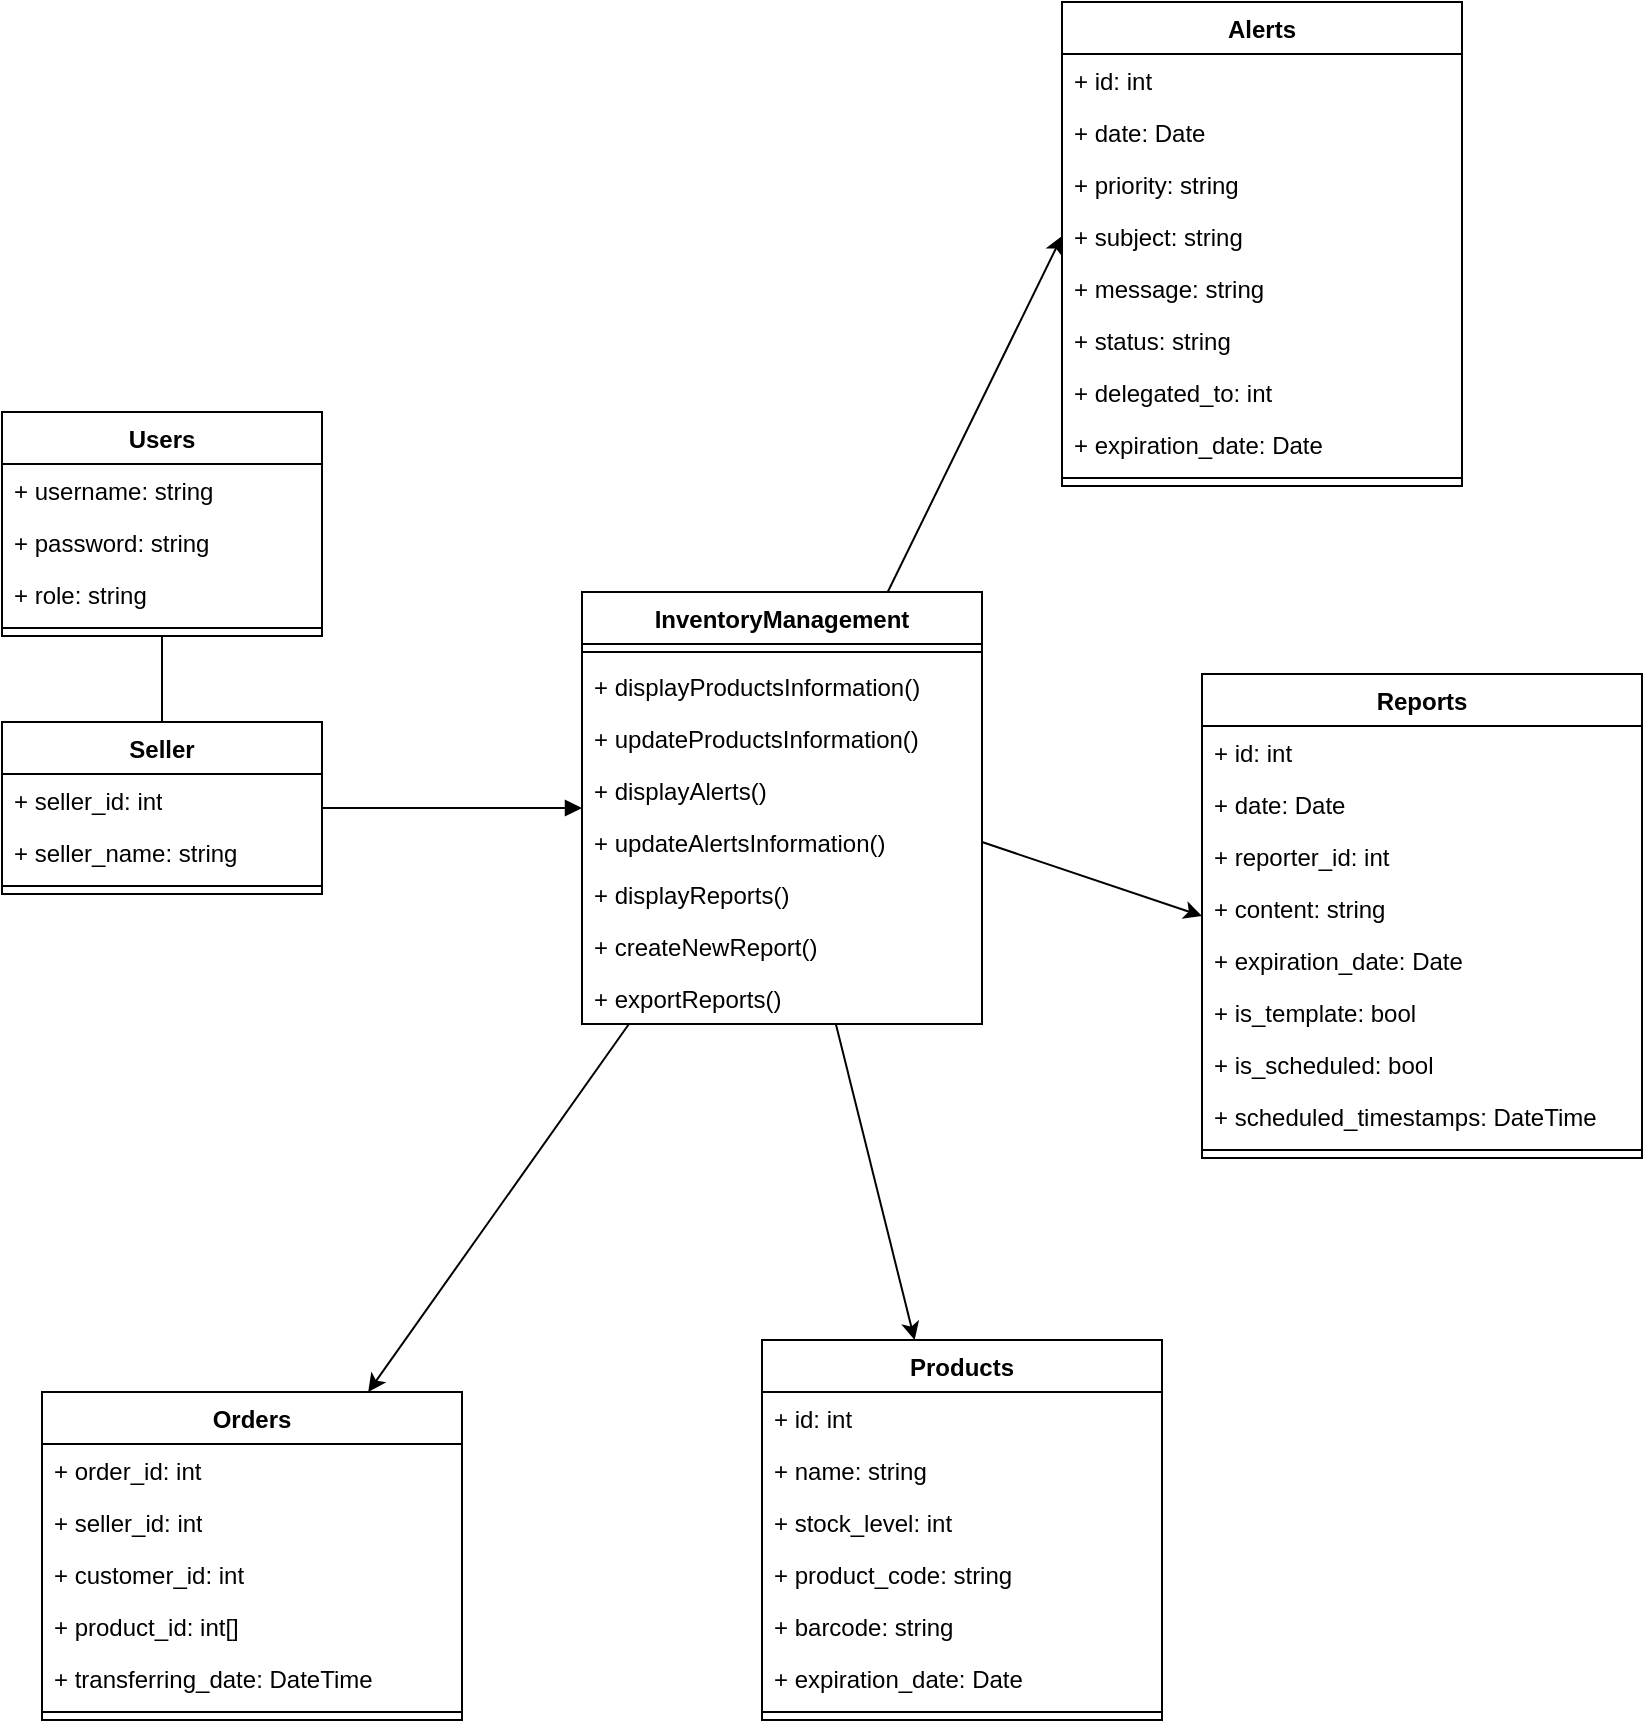 <mxfile version="24.1.0" type="device">
  <diagram name="Page-1" id="2YBvvXClWsGukQMizWep">
    <mxGraphModel dx="1500" dy="911" grid="1" gridSize="10" guides="1" tooltips="1" connect="1" arrows="1" fold="1" page="1" pageScale="1" pageWidth="850" pageHeight="1100" math="0" shadow="0">
      <root>
        <mxCell id="0" />
        <mxCell id="1" parent="0" />
        <mxCell id="BFbPtFDy3DAP1t6FBLA9-12" value="" style="edgeStyle=orthogonalEdgeStyle;rounded=0;orthogonalLoop=1;jettySize=auto;html=1;endArrow=none;endFill=0;" parent="1" source="BFbPtFDy3DAP1t6FBLA9-1" target="BFbPtFDy3DAP1t6FBLA9-7" edge="1">
          <mxGeometry relative="1" as="geometry" />
        </mxCell>
        <mxCell id="BFbPtFDy3DAP1t6FBLA9-1" value="Users" style="swimlane;fontStyle=1;align=center;verticalAlign=top;childLayout=stackLayout;horizontal=1;startSize=26;horizontalStack=0;resizeParent=1;resizeParentMax=0;resizeLast=0;collapsible=1;marginBottom=0;whiteSpace=wrap;html=1;" parent="1" vertex="1">
          <mxGeometry x="20" y="350" width="160" height="112" as="geometry" />
        </mxCell>
        <mxCell id="BFbPtFDy3DAP1t6FBLA9-2" value="+ username: string" style="text;strokeColor=none;fillColor=none;align=left;verticalAlign=top;spacingLeft=4;spacingRight=4;overflow=hidden;rotatable=0;points=[[0,0.5],[1,0.5]];portConstraint=eastwest;whiteSpace=wrap;html=1;" parent="BFbPtFDy3DAP1t6FBLA9-1" vertex="1">
          <mxGeometry y="26" width="160" height="26" as="geometry" />
        </mxCell>
        <mxCell id="BFbPtFDy3DAP1t6FBLA9-5" value="+ password: string" style="text;strokeColor=none;fillColor=none;align=left;verticalAlign=top;spacingLeft=4;spacingRight=4;overflow=hidden;rotatable=0;points=[[0,0.5],[1,0.5]];portConstraint=eastwest;whiteSpace=wrap;html=1;" parent="BFbPtFDy3DAP1t6FBLA9-1" vertex="1">
          <mxGeometry y="52" width="160" height="26" as="geometry" />
        </mxCell>
        <mxCell id="BFbPtFDy3DAP1t6FBLA9-6" value="+ role: string" style="text;strokeColor=none;fillColor=none;align=left;verticalAlign=top;spacingLeft=4;spacingRight=4;overflow=hidden;rotatable=0;points=[[0,0.5],[1,0.5]];portConstraint=eastwest;whiteSpace=wrap;html=1;" parent="BFbPtFDy3DAP1t6FBLA9-1" vertex="1">
          <mxGeometry y="78" width="160" height="26" as="geometry" />
        </mxCell>
        <mxCell id="BFbPtFDy3DAP1t6FBLA9-3" value="" style="line;strokeWidth=1;fillColor=none;align=left;verticalAlign=middle;spacingTop=-1;spacingLeft=3;spacingRight=3;rotatable=0;labelPosition=right;points=[];portConstraint=eastwest;strokeColor=inherit;" parent="BFbPtFDy3DAP1t6FBLA9-1" vertex="1">
          <mxGeometry y="104" width="160" height="8" as="geometry" />
        </mxCell>
        <mxCell id="BFbPtFDy3DAP1t6FBLA9-18" value="" style="edgeStyle=orthogonalEdgeStyle;rounded=0;orthogonalLoop=1;jettySize=auto;html=1;endArrow=block;endFill=1;" parent="1" source="BFbPtFDy3DAP1t6FBLA9-7" target="BFbPtFDy3DAP1t6FBLA9-14" edge="1">
          <mxGeometry relative="1" as="geometry" />
        </mxCell>
        <mxCell id="BFbPtFDy3DAP1t6FBLA9-7" value="Seller" style="swimlane;fontStyle=1;align=center;verticalAlign=top;childLayout=stackLayout;horizontal=1;startSize=26;horizontalStack=0;resizeParent=1;resizeParentMax=0;resizeLast=0;collapsible=1;marginBottom=0;whiteSpace=wrap;html=1;" parent="1" vertex="1">
          <mxGeometry x="20" y="505" width="160" height="86" as="geometry" />
        </mxCell>
        <mxCell id="BFbPtFDy3DAP1t6FBLA9-8" value="+ seller_id: int&lt;div&gt;&lt;br&gt;&lt;/div&gt;" style="text;strokeColor=none;fillColor=none;align=left;verticalAlign=top;spacingLeft=4;spacingRight=4;overflow=hidden;rotatable=0;points=[[0,0.5],[1,0.5]];portConstraint=eastwest;whiteSpace=wrap;html=1;" parent="BFbPtFDy3DAP1t6FBLA9-7" vertex="1">
          <mxGeometry y="26" width="160" height="26" as="geometry" />
        </mxCell>
        <mxCell id="BFbPtFDy3DAP1t6FBLA9-13" value="+ seller_name: string" style="text;strokeColor=none;fillColor=none;align=left;verticalAlign=top;spacingLeft=4;spacingRight=4;overflow=hidden;rotatable=0;points=[[0,0.5],[1,0.5]];portConstraint=eastwest;whiteSpace=wrap;html=1;" parent="BFbPtFDy3DAP1t6FBLA9-7" vertex="1">
          <mxGeometry y="52" width="160" height="26" as="geometry" />
        </mxCell>
        <mxCell id="BFbPtFDy3DAP1t6FBLA9-11" value="" style="line;strokeWidth=1;fillColor=none;align=left;verticalAlign=middle;spacingTop=-1;spacingLeft=3;spacingRight=3;rotatable=0;labelPosition=right;points=[];portConstraint=eastwest;strokeColor=inherit;" parent="BFbPtFDy3DAP1t6FBLA9-7" vertex="1">
          <mxGeometry y="78" width="160" height="8" as="geometry" />
        </mxCell>
        <mxCell id="BFbPtFDy3DAP1t6FBLA9-36" value="" style="rounded=0;orthogonalLoop=1;jettySize=auto;html=1;" parent="1" source="BFbPtFDy3DAP1t6FBLA9-14" target="BFbPtFDy3DAP1t6FBLA9-27" edge="1">
          <mxGeometry relative="1" as="geometry" />
        </mxCell>
        <mxCell id="BFbPtFDy3DAP1t6FBLA9-66" style="rounded=0;orthogonalLoop=1;jettySize=auto;html=1;entryX=0;entryY=0.5;entryDx=0;entryDy=0;" parent="1" source="BFbPtFDy3DAP1t6FBLA9-14" target="BFbPtFDy3DAP1t6FBLA9-63" edge="1">
          <mxGeometry relative="1" as="geometry" />
        </mxCell>
        <mxCell id="fMO6jNadKRLj9puzMiJs-14" style="rounded=0;orthogonalLoop=1;jettySize=auto;html=1;" edge="1" parent="1" source="BFbPtFDy3DAP1t6FBLA9-14" target="fMO6jNadKRLj9puzMiJs-4">
          <mxGeometry relative="1" as="geometry" />
        </mxCell>
        <mxCell id="BFbPtFDy3DAP1t6FBLA9-14" value="InventoryManagement" style="swimlane;fontStyle=1;align=center;verticalAlign=top;childLayout=stackLayout;horizontal=1;startSize=26;horizontalStack=0;resizeParent=1;resizeParentMax=0;resizeLast=0;collapsible=1;marginBottom=0;whiteSpace=wrap;html=1;" parent="1" vertex="1">
          <mxGeometry x="310" y="440" width="200" height="216" as="geometry" />
        </mxCell>
        <mxCell id="BFbPtFDy3DAP1t6FBLA9-17" value="" style="line;strokeWidth=1;fillColor=none;align=left;verticalAlign=middle;spacingTop=-1;spacingLeft=3;spacingRight=3;rotatable=0;labelPosition=right;points=[];portConstraint=eastwest;strokeColor=inherit;" parent="BFbPtFDy3DAP1t6FBLA9-14" vertex="1">
          <mxGeometry y="26" width="200" height="8" as="geometry" />
        </mxCell>
        <mxCell id="BFbPtFDy3DAP1t6FBLA9-20" value="+ displayProductsInformation()" style="text;strokeColor=none;fillColor=none;align=left;verticalAlign=top;spacingLeft=4;spacingRight=4;overflow=hidden;rotatable=0;points=[[0,0.5],[1,0.5]];portConstraint=eastwest;whiteSpace=wrap;html=1;" parent="BFbPtFDy3DAP1t6FBLA9-14" vertex="1">
          <mxGeometry y="34" width="200" height="26" as="geometry" />
        </mxCell>
        <mxCell id="BFbPtFDy3DAP1t6FBLA9-21" value="+ updateProductsInformation()" style="text;strokeColor=none;fillColor=none;align=left;verticalAlign=top;spacingLeft=4;spacingRight=4;overflow=hidden;rotatable=0;points=[[0,0.5],[1,0.5]];portConstraint=eastwest;whiteSpace=wrap;html=1;" parent="BFbPtFDy3DAP1t6FBLA9-14" vertex="1">
          <mxGeometry y="60" width="200" height="26" as="geometry" />
        </mxCell>
        <mxCell id="BFbPtFDy3DAP1t6FBLA9-22" value="+ displayAlerts()" style="text;strokeColor=none;fillColor=none;align=left;verticalAlign=top;spacingLeft=4;spacingRight=4;overflow=hidden;rotatable=0;points=[[0,0.5],[1,0.5]];portConstraint=eastwest;whiteSpace=wrap;html=1;" parent="BFbPtFDy3DAP1t6FBLA9-14" vertex="1">
          <mxGeometry y="86" width="200" height="26" as="geometry" />
        </mxCell>
        <mxCell id="BFbPtFDy3DAP1t6FBLA9-23" value="+ updateAlertsInformation()&lt;div&gt;&lt;br&gt;&lt;/div&gt;" style="text;strokeColor=none;fillColor=none;align=left;verticalAlign=top;spacingLeft=4;spacingRight=4;overflow=hidden;rotatable=0;points=[[0,0.5],[1,0.5]];portConstraint=eastwest;whiteSpace=wrap;html=1;" parent="BFbPtFDy3DAP1t6FBLA9-14" vertex="1">
          <mxGeometry y="112" width="200" height="26" as="geometry" />
        </mxCell>
        <mxCell id="BFbPtFDy3DAP1t6FBLA9-24" value="+ displayReports()" style="text;strokeColor=none;fillColor=none;align=left;verticalAlign=top;spacingLeft=4;spacingRight=4;overflow=hidden;rotatable=0;points=[[0,0.5],[1,0.5]];portConstraint=eastwest;whiteSpace=wrap;html=1;" parent="BFbPtFDy3DAP1t6FBLA9-14" vertex="1">
          <mxGeometry y="138" width="200" height="26" as="geometry" />
        </mxCell>
        <mxCell id="BFbPtFDy3DAP1t6FBLA9-25" value="+ createNewReport()" style="text;strokeColor=none;fillColor=none;align=left;verticalAlign=top;spacingLeft=4;spacingRight=4;overflow=hidden;rotatable=0;points=[[0,0.5],[1,0.5]];portConstraint=eastwest;whiteSpace=wrap;html=1;" parent="BFbPtFDy3DAP1t6FBLA9-14" vertex="1">
          <mxGeometry y="164" width="200" height="26" as="geometry" />
        </mxCell>
        <mxCell id="BFbPtFDy3DAP1t6FBLA9-26" value="+ exportReports()" style="text;strokeColor=none;fillColor=none;align=left;verticalAlign=top;spacingLeft=4;spacingRight=4;overflow=hidden;rotatable=0;points=[[0,0.5],[1,0.5]];portConstraint=eastwest;whiteSpace=wrap;html=1;" parent="BFbPtFDy3DAP1t6FBLA9-14" vertex="1">
          <mxGeometry y="190" width="200" height="26" as="geometry" />
        </mxCell>
        <mxCell id="BFbPtFDy3DAP1t6FBLA9-27" value="Products" style="swimlane;fontStyle=1;align=center;verticalAlign=top;childLayout=stackLayout;horizontal=1;startSize=26;horizontalStack=0;resizeParent=1;resizeParentMax=0;resizeLast=0;collapsible=1;marginBottom=0;whiteSpace=wrap;html=1;" parent="1" vertex="1">
          <mxGeometry x="400" y="814" width="200" height="190" as="geometry" />
        </mxCell>
        <mxCell id="BFbPtFDy3DAP1t6FBLA9-37" value="+ id: int" style="text;strokeColor=none;fillColor=none;align=left;verticalAlign=top;spacingLeft=4;spacingRight=4;overflow=hidden;rotatable=0;points=[[0,0.5],[1,0.5]];portConstraint=eastwest;whiteSpace=wrap;html=1;" parent="BFbPtFDy3DAP1t6FBLA9-27" vertex="1">
          <mxGeometry y="26" width="200" height="26" as="geometry" />
        </mxCell>
        <mxCell id="BFbPtFDy3DAP1t6FBLA9-42" value="+ name: string" style="text;strokeColor=none;fillColor=none;align=left;verticalAlign=top;spacingLeft=4;spacingRight=4;overflow=hidden;rotatable=0;points=[[0,0.5],[1,0.5]];portConstraint=eastwest;whiteSpace=wrap;html=1;" parent="BFbPtFDy3DAP1t6FBLA9-27" vertex="1">
          <mxGeometry y="52" width="200" height="26" as="geometry" />
        </mxCell>
        <mxCell id="BFbPtFDy3DAP1t6FBLA9-43" value="+ stock_level: int" style="text;strokeColor=none;fillColor=none;align=left;verticalAlign=top;spacingLeft=4;spacingRight=4;overflow=hidden;rotatable=0;points=[[0,0.5],[1,0.5]];portConstraint=eastwest;whiteSpace=wrap;html=1;" parent="BFbPtFDy3DAP1t6FBLA9-27" vertex="1">
          <mxGeometry y="78" width="200" height="26" as="geometry" />
        </mxCell>
        <mxCell id="BFbPtFDy3DAP1t6FBLA9-41" value="+ product_code: string" style="text;strokeColor=none;fillColor=none;align=left;verticalAlign=top;spacingLeft=4;spacingRight=4;overflow=hidden;rotatable=0;points=[[0,0.5],[1,0.5]];portConstraint=eastwest;whiteSpace=wrap;html=1;" parent="BFbPtFDy3DAP1t6FBLA9-27" vertex="1">
          <mxGeometry y="104" width="200" height="26" as="geometry" />
        </mxCell>
        <mxCell id="BFbPtFDy3DAP1t6FBLA9-44" value="+ barcode: string" style="text;strokeColor=none;fillColor=none;align=left;verticalAlign=top;spacingLeft=4;spacingRight=4;overflow=hidden;rotatable=0;points=[[0,0.5],[1,0.5]];portConstraint=eastwest;whiteSpace=wrap;html=1;" parent="BFbPtFDy3DAP1t6FBLA9-27" vertex="1">
          <mxGeometry y="130" width="200" height="26" as="geometry" />
        </mxCell>
        <mxCell id="BFbPtFDy3DAP1t6FBLA9-45" value="+ expiration_date: Date" style="text;strokeColor=none;fillColor=none;align=left;verticalAlign=top;spacingLeft=4;spacingRight=4;overflow=hidden;rotatable=0;points=[[0,0.5],[1,0.5]];portConstraint=eastwest;whiteSpace=wrap;html=1;" parent="BFbPtFDy3DAP1t6FBLA9-27" vertex="1">
          <mxGeometry y="156" width="200" height="26" as="geometry" />
        </mxCell>
        <mxCell id="BFbPtFDy3DAP1t6FBLA9-28" value="" style="line;strokeWidth=1;fillColor=none;align=left;verticalAlign=middle;spacingTop=-1;spacingLeft=3;spacingRight=3;rotatable=0;labelPosition=right;points=[];portConstraint=eastwest;strokeColor=inherit;" parent="BFbPtFDy3DAP1t6FBLA9-27" vertex="1">
          <mxGeometry y="182" width="200" height="8" as="geometry" />
        </mxCell>
        <mxCell id="BFbPtFDy3DAP1t6FBLA9-46" value="&lt;div&gt;Reports&lt;/div&gt;" style="swimlane;fontStyle=1;align=center;verticalAlign=top;childLayout=stackLayout;horizontal=1;startSize=26;horizontalStack=0;resizeParent=1;resizeParentMax=0;resizeLast=0;collapsible=1;marginBottom=0;whiteSpace=wrap;html=1;" parent="1" vertex="1">
          <mxGeometry x="620" y="481" width="220" height="242" as="geometry" />
        </mxCell>
        <mxCell id="BFbPtFDy3DAP1t6FBLA9-47" value="+ id: int" style="text;strokeColor=none;fillColor=none;align=left;verticalAlign=top;spacingLeft=4;spacingRight=4;overflow=hidden;rotatable=0;points=[[0,0.5],[1,0.5]];portConstraint=eastwest;whiteSpace=wrap;html=1;" parent="BFbPtFDy3DAP1t6FBLA9-46" vertex="1">
          <mxGeometry y="26" width="220" height="26" as="geometry" />
        </mxCell>
        <mxCell id="BFbPtFDy3DAP1t6FBLA9-48" value="+ date: Date" style="text;strokeColor=none;fillColor=none;align=left;verticalAlign=top;spacingLeft=4;spacingRight=4;overflow=hidden;rotatable=0;points=[[0,0.5],[1,0.5]];portConstraint=eastwest;whiteSpace=wrap;html=1;" parent="BFbPtFDy3DAP1t6FBLA9-46" vertex="1">
          <mxGeometry y="52" width="220" height="26" as="geometry" />
        </mxCell>
        <mxCell id="BFbPtFDy3DAP1t6FBLA9-49" value="+ reporter_id: int" style="text;strokeColor=none;fillColor=none;align=left;verticalAlign=top;spacingLeft=4;spacingRight=4;overflow=hidden;rotatable=0;points=[[0,0.5],[1,0.5]];portConstraint=eastwest;whiteSpace=wrap;html=1;" parent="BFbPtFDy3DAP1t6FBLA9-46" vertex="1">
          <mxGeometry y="78" width="220" height="26" as="geometry" />
        </mxCell>
        <mxCell id="BFbPtFDy3DAP1t6FBLA9-50" value="+ content: string" style="text;strokeColor=none;fillColor=none;align=left;verticalAlign=top;spacingLeft=4;spacingRight=4;overflow=hidden;rotatable=0;points=[[0,0.5],[1,0.5]];portConstraint=eastwest;whiteSpace=wrap;html=1;" parent="BFbPtFDy3DAP1t6FBLA9-46" vertex="1">
          <mxGeometry y="104" width="220" height="26" as="geometry" />
        </mxCell>
        <mxCell id="BFbPtFDy3DAP1t6FBLA9-52" value="+ expiration_date: Date" style="text;strokeColor=none;fillColor=none;align=left;verticalAlign=top;spacingLeft=4;spacingRight=4;overflow=hidden;rotatable=0;points=[[0,0.5],[1,0.5]];portConstraint=eastwest;whiteSpace=wrap;html=1;" parent="BFbPtFDy3DAP1t6FBLA9-46" vertex="1">
          <mxGeometry y="130" width="220" height="26" as="geometry" />
        </mxCell>
        <mxCell id="fMO6jNadKRLj9puzMiJs-1" value="+ is_template: bool" style="text;strokeColor=none;fillColor=none;align=left;verticalAlign=top;spacingLeft=4;spacingRight=4;overflow=hidden;rotatable=0;points=[[0,0.5],[1,0.5]];portConstraint=eastwest;whiteSpace=wrap;html=1;" vertex="1" parent="BFbPtFDy3DAP1t6FBLA9-46">
          <mxGeometry y="156" width="220" height="26" as="geometry" />
        </mxCell>
        <mxCell id="fMO6jNadKRLj9puzMiJs-2" value="+ is_scheduled: bool" style="text;strokeColor=none;fillColor=none;align=left;verticalAlign=top;spacingLeft=4;spacingRight=4;overflow=hidden;rotatable=0;points=[[0,0.5],[1,0.5]];portConstraint=eastwest;whiteSpace=wrap;html=1;" vertex="1" parent="BFbPtFDy3DAP1t6FBLA9-46">
          <mxGeometry y="182" width="220" height="26" as="geometry" />
        </mxCell>
        <mxCell id="fMO6jNadKRLj9puzMiJs-3" value="+ scheduled_timestamps: DateTime" style="text;strokeColor=none;fillColor=none;align=left;verticalAlign=top;spacingLeft=4;spacingRight=4;overflow=hidden;rotatable=0;points=[[0,0.5],[1,0.5]];portConstraint=eastwest;whiteSpace=wrap;html=1;" vertex="1" parent="BFbPtFDy3DAP1t6FBLA9-46">
          <mxGeometry y="208" width="220" height="26" as="geometry" />
        </mxCell>
        <mxCell id="BFbPtFDy3DAP1t6FBLA9-53" value="" style="line;strokeWidth=1;fillColor=none;align=left;verticalAlign=middle;spacingTop=-1;spacingLeft=3;spacingRight=3;rotatable=0;labelPosition=right;points=[];portConstraint=eastwest;strokeColor=inherit;" parent="BFbPtFDy3DAP1t6FBLA9-46" vertex="1">
          <mxGeometry y="234" width="220" height="8" as="geometry" />
        </mxCell>
        <mxCell id="BFbPtFDy3DAP1t6FBLA9-54" style="rounded=0;orthogonalLoop=1;jettySize=auto;html=1;exitX=1;exitY=0.5;exitDx=0;exitDy=0;entryX=0;entryY=0.5;entryDx=0;entryDy=0;" parent="1" source="BFbPtFDy3DAP1t6FBLA9-23" target="BFbPtFDy3DAP1t6FBLA9-46" edge="1">
          <mxGeometry relative="1" as="geometry" />
        </mxCell>
        <mxCell id="BFbPtFDy3DAP1t6FBLA9-56" value="&lt;div&gt;Alerts&lt;/div&gt;" style="swimlane;fontStyle=1;align=center;verticalAlign=top;childLayout=stackLayout;horizontal=1;startSize=26;horizontalStack=0;resizeParent=1;resizeParentMax=0;resizeLast=0;collapsible=1;marginBottom=0;whiteSpace=wrap;html=1;" parent="1" vertex="1">
          <mxGeometry x="550" y="145" width="200" height="242" as="geometry" />
        </mxCell>
        <mxCell id="BFbPtFDy3DAP1t6FBLA9-57" value="+ id: int" style="text;strokeColor=none;fillColor=none;align=left;verticalAlign=top;spacingLeft=4;spacingRight=4;overflow=hidden;rotatable=0;points=[[0,0.5],[1,0.5]];portConstraint=eastwest;whiteSpace=wrap;html=1;" parent="BFbPtFDy3DAP1t6FBLA9-56" vertex="1">
          <mxGeometry y="26" width="200" height="26" as="geometry" />
        </mxCell>
        <mxCell id="BFbPtFDy3DAP1t6FBLA9-58" value="+ date: Date" style="text;strokeColor=none;fillColor=none;align=left;verticalAlign=top;spacingLeft=4;spacingRight=4;overflow=hidden;rotatable=0;points=[[0,0.5],[1,0.5]];portConstraint=eastwest;whiteSpace=wrap;html=1;" parent="BFbPtFDy3DAP1t6FBLA9-56" vertex="1">
          <mxGeometry y="52" width="200" height="26" as="geometry" />
        </mxCell>
        <mxCell id="BFbPtFDy3DAP1t6FBLA9-59" value="+ priority: string" style="text;strokeColor=none;fillColor=none;align=left;verticalAlign=top;spacingLeft=4;spacingRight=4;overflow=hidden;rotatable=0;points=[[0,0.5],[1,0.5]];portConstraint=eastwest;whiteSpace=wrap;html=1;" parent="BFbPtFDy3DAP1t6FBLA9-56" vertex="1">
          <mxGeometry y="78" width="200" height="26" as="geometry" />
        </mxCell>
        <mxCell id="BFbPtFDy3DAP1t6FBLA9-63" value="+ subject: string" style="text;strokeColor=none;fillColor=none;align=left;verticalAlign=top;spacingLeft=4;spacingRight=4;overflow=hidden;rotatable=0;points=[[0,0.5],[1,0.5]];portConstraint=eastwest;whiteSpace=wrap;html=1;" parent="BFbPtFDy3DAP1t6FBLA9-56" vertex="1">
          <mxGeometry y="104" width="200" height="26" as="geometry" />
        </mxCell>
        <mxCell id="BFbPtFDy3DAP1t6FBLA9-60" value="+ message: string" style="text;strokeColor=none;fillColor=none;align=left;verticalAlign=top;spacingLeft=4;spacingRight=4;overflow=hidden;rotatable=0;points=[[0,0.5],[1,0.5]];portConstraint=eastwest;whiteSpace=wrap;html=1;" parent="BFbPtFDy3DAP1t6FBLA9-56" vertex="1">
          <mxGeometry y="130" width="200" height="26" as="geometry" />
        </mxCell>
        <mxCell id="BFbPtFDy3DAP1t6FBLA9-64" value="+ status: string" style="text;strokeColor=none;fillColor=none;align=left;verticalAlign=top;spacingLeft=4;spacingRight=4;overflow=hidden;rotatable=0;points=[[0,0.5],[1,0.5]];portConstraint=eastwest;whiteSpace=wrap;html=1;" parent="BFbPtFDy3DAP1t6FBLA9-56" vertex="1">
          <mxGeometry y="156" width="200" height="26" as="geometry" />
        </mxCell>
        <mxCell id="BFbPtFDy3DAP1t6FBLA9-65" value="+ delegated_to: int" style="text;strokeColor=none;fillColor=none;align=left;verticalAlign=top;spacingLeft=4;spacingRight=4;overflow=hidden;rotatable=0;points=[[0,0.5],[1,0.5]];portConstraint=eastwest;whiteSpace=wrap;html=1;" parent="BFbPtFDy3DAP1t6FBLA9-56" vertex="1">
          <mxGeometry y="182" width="200" height="26" as="geometry" />
        </mxCell>
        <mxCell id="BFbPtFDy3DAP1t6FBLA9-61" value="+ expiration_date: Date" style="text;strokeColor=none;fillColor=none;align=left;verticalAlign=top;spacingLeft=4;spacingRight=4;overflow=hidden;rotatable=0;points=[[0,0.5],[1,0.5]];portConstraint=eastwest;whiteSpace=wrap;html=1;" parent="BFbPtFDy3DAP1t6FBLA9-56" vertex="1">
          <mxGeometry y="208" width="200" height="26" as="geometry" />
        </mxCell>
        <mxCell id="BFbPtFDy3DAP1t6FBLA9-62" value="" style="line;strokeWidth=1;fillColor=none;align=left;verticalAlign=middle;spacingTop=-1;spacingLeft=3;spacingRight=3;rotatable=0;labelPosition=right;points=[];portConstraint=eastwest;strokeColor=inherit;" parent="BFbPtFDy3DAP1t6FBLA9-56" vertex="1">
          <mxGeometry y="234" width="200" height="8" as="geometry" />
        </mxCell>
        <mxCell id="fMO6jNadKRLj9puzMiJs-4" value="Orders" style="swimlane;fontStyle=1;align=center;verticalAlign=top;childLayout=stackLayout;horizontal=1;startSize=26;horizontalStack=0;resizeParent=1;resizeParentMax=0;resizeLast=0;collapsible=1;marginBottom=0;whiteSpace=wrap;html=1;" vertex="1" parent="1">
          <mxGeometry x="40" y="840" width="210" height="164" as="geometry" />
        </mxCell>
        <mxCell id="fMO6jNadKRLj9puzMiJs-10" value="+ order_id: int" style="text;strokeColor=none;fillColor=none;align=left;verticalAlign=top;spacingLeft=4;spacingRight=4;overflow=hidden;rotatable=0;points=[[0,0.5],[1,0.5]];portConstraint=eastwest;whiteSpace=wrap;html=1;" vertex="1" parent="fMO6jNadKRLj9puzMiJs-4">
          <mxGeometry y="26" width="210" height="26" as="geometry" />
        </mxCell>
        <mxCell id="fMO6jNadKRLj9puzMiJs-5" value="+ seller_id: int&lt;div&gt;&lt;br&gt;&lt;/div&gt;" style="text;strokeColor=none;fillColor=none;align=left;verticalAlign=top;spacingLeft=4;spacingRight=4;overflow=hidden;rotatable=0;points=[[0,0.5],[1,0.5]];portConstraint=eastwest;whiteSpace=wrap;html=1;" vertex="1" parent="fMO6jNadKRLj9puzMiJs-4">
          <mxGeometry y="52" width="210" height="26" as="geometry" />
        </mxCell>
        <mxCell id="fMO6jNadKRLj9puzMiJs-6" value="+ customer_id: int" style="text;strokeColor=none;fillColor=none;align=left;verticalAlign=top;spacingLeft=4;spacingRight=4;overflow=hidden;rotatable=0;points=[[0,0.5],[1,0.5]];portConstraint=eastwest;whiteSpace=wrap;html=1;" vertex="1" parent="fMO6jNadKRLj9puzMiJs-4">
          <mxGeometry y="78" width="210" height="26" as="geometry" />
        </mxCell>
        <mxCell id="fMO6jNadKRLj9puzMiJs-8" value="+ product_id: int[]" style="text;strokeColor=none;fillColor=none;align=left;verticalAlign=top;spacingLeft=4;spacingRight=4;overflow=hidden;rotatable=0;points=[[0,0.5],[1,0.5]];portConstraint=eastwest;whiteSpace=wrap;html=1;" vertex="1" parent="fMO6jNadKRLj9puzMiJs-4">
          <mxGeometry y="104" width="210" height="26" as="geometry" />
        </mxCell>
        <mxCell id="fMO6jNadKRLj9puzMiJs-9" value="+ transferring_date: DateTime" style="text;strokeColor=none;fillColor=none;align=left;verticalAlign=top;spacingLeft=4;spacingRight=4;overflow=hidden;rotatable=0;points=[[0,0.5],[1,0.5]];portConstraint=eastwest;whiteSpace=wrap;html=1;" vertex="1" parent="fMO6jNadKRLj9puzMiJs-4">
          <mxGeometry y="130" width="210" height="26" as="geometry" />
        </mxCell>
        <mxCell id="fMO6jNadKRLj9puzMiJs-7" value="" style="line;strokeWidth=1;fillColor=none;align=left;verticalAlign=middle;spacingTop=-1;spacingLeft=3;spacingRight=3;rotatable=0;labelPosition=right;points=[];portConstraint=eastwest;strokeColor=inherit;" vertex="1" parent="fMO6jNadKRLj9puzMiJs-4">
          <mxGeometry y="156" width="210" height="8" as="geometry" />
        </mxCell>
      </root>
    </mxGraphModel>
  </diagram>
</mxfile>
